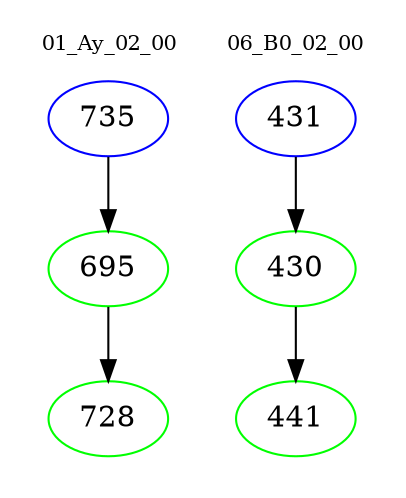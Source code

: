 digraph{
subgraph cluster_0 {
color = white
label = "01_Ay_02_00";
fontsize=10;
T0_735 [label="735", color="blue"]
T0_735 -> T0_695 [color="black"]
T0_695 [label="695", color="green"]
T0_695 -> T0_728 [color="black"]
T0_728 [label="728", color="green"]
}
subgraph cluster_1 {
color = white
label = "06_B0_02_00";
fontsize=10;
T1_431 [label="431", color="blue"]
T1_431 -> T1_430 [color="black"]
T1_430 [label="430", color="green"]
T1_430 -> T1_441 [color="black"]
T1_441 [label="441", color="green"]
}
}
